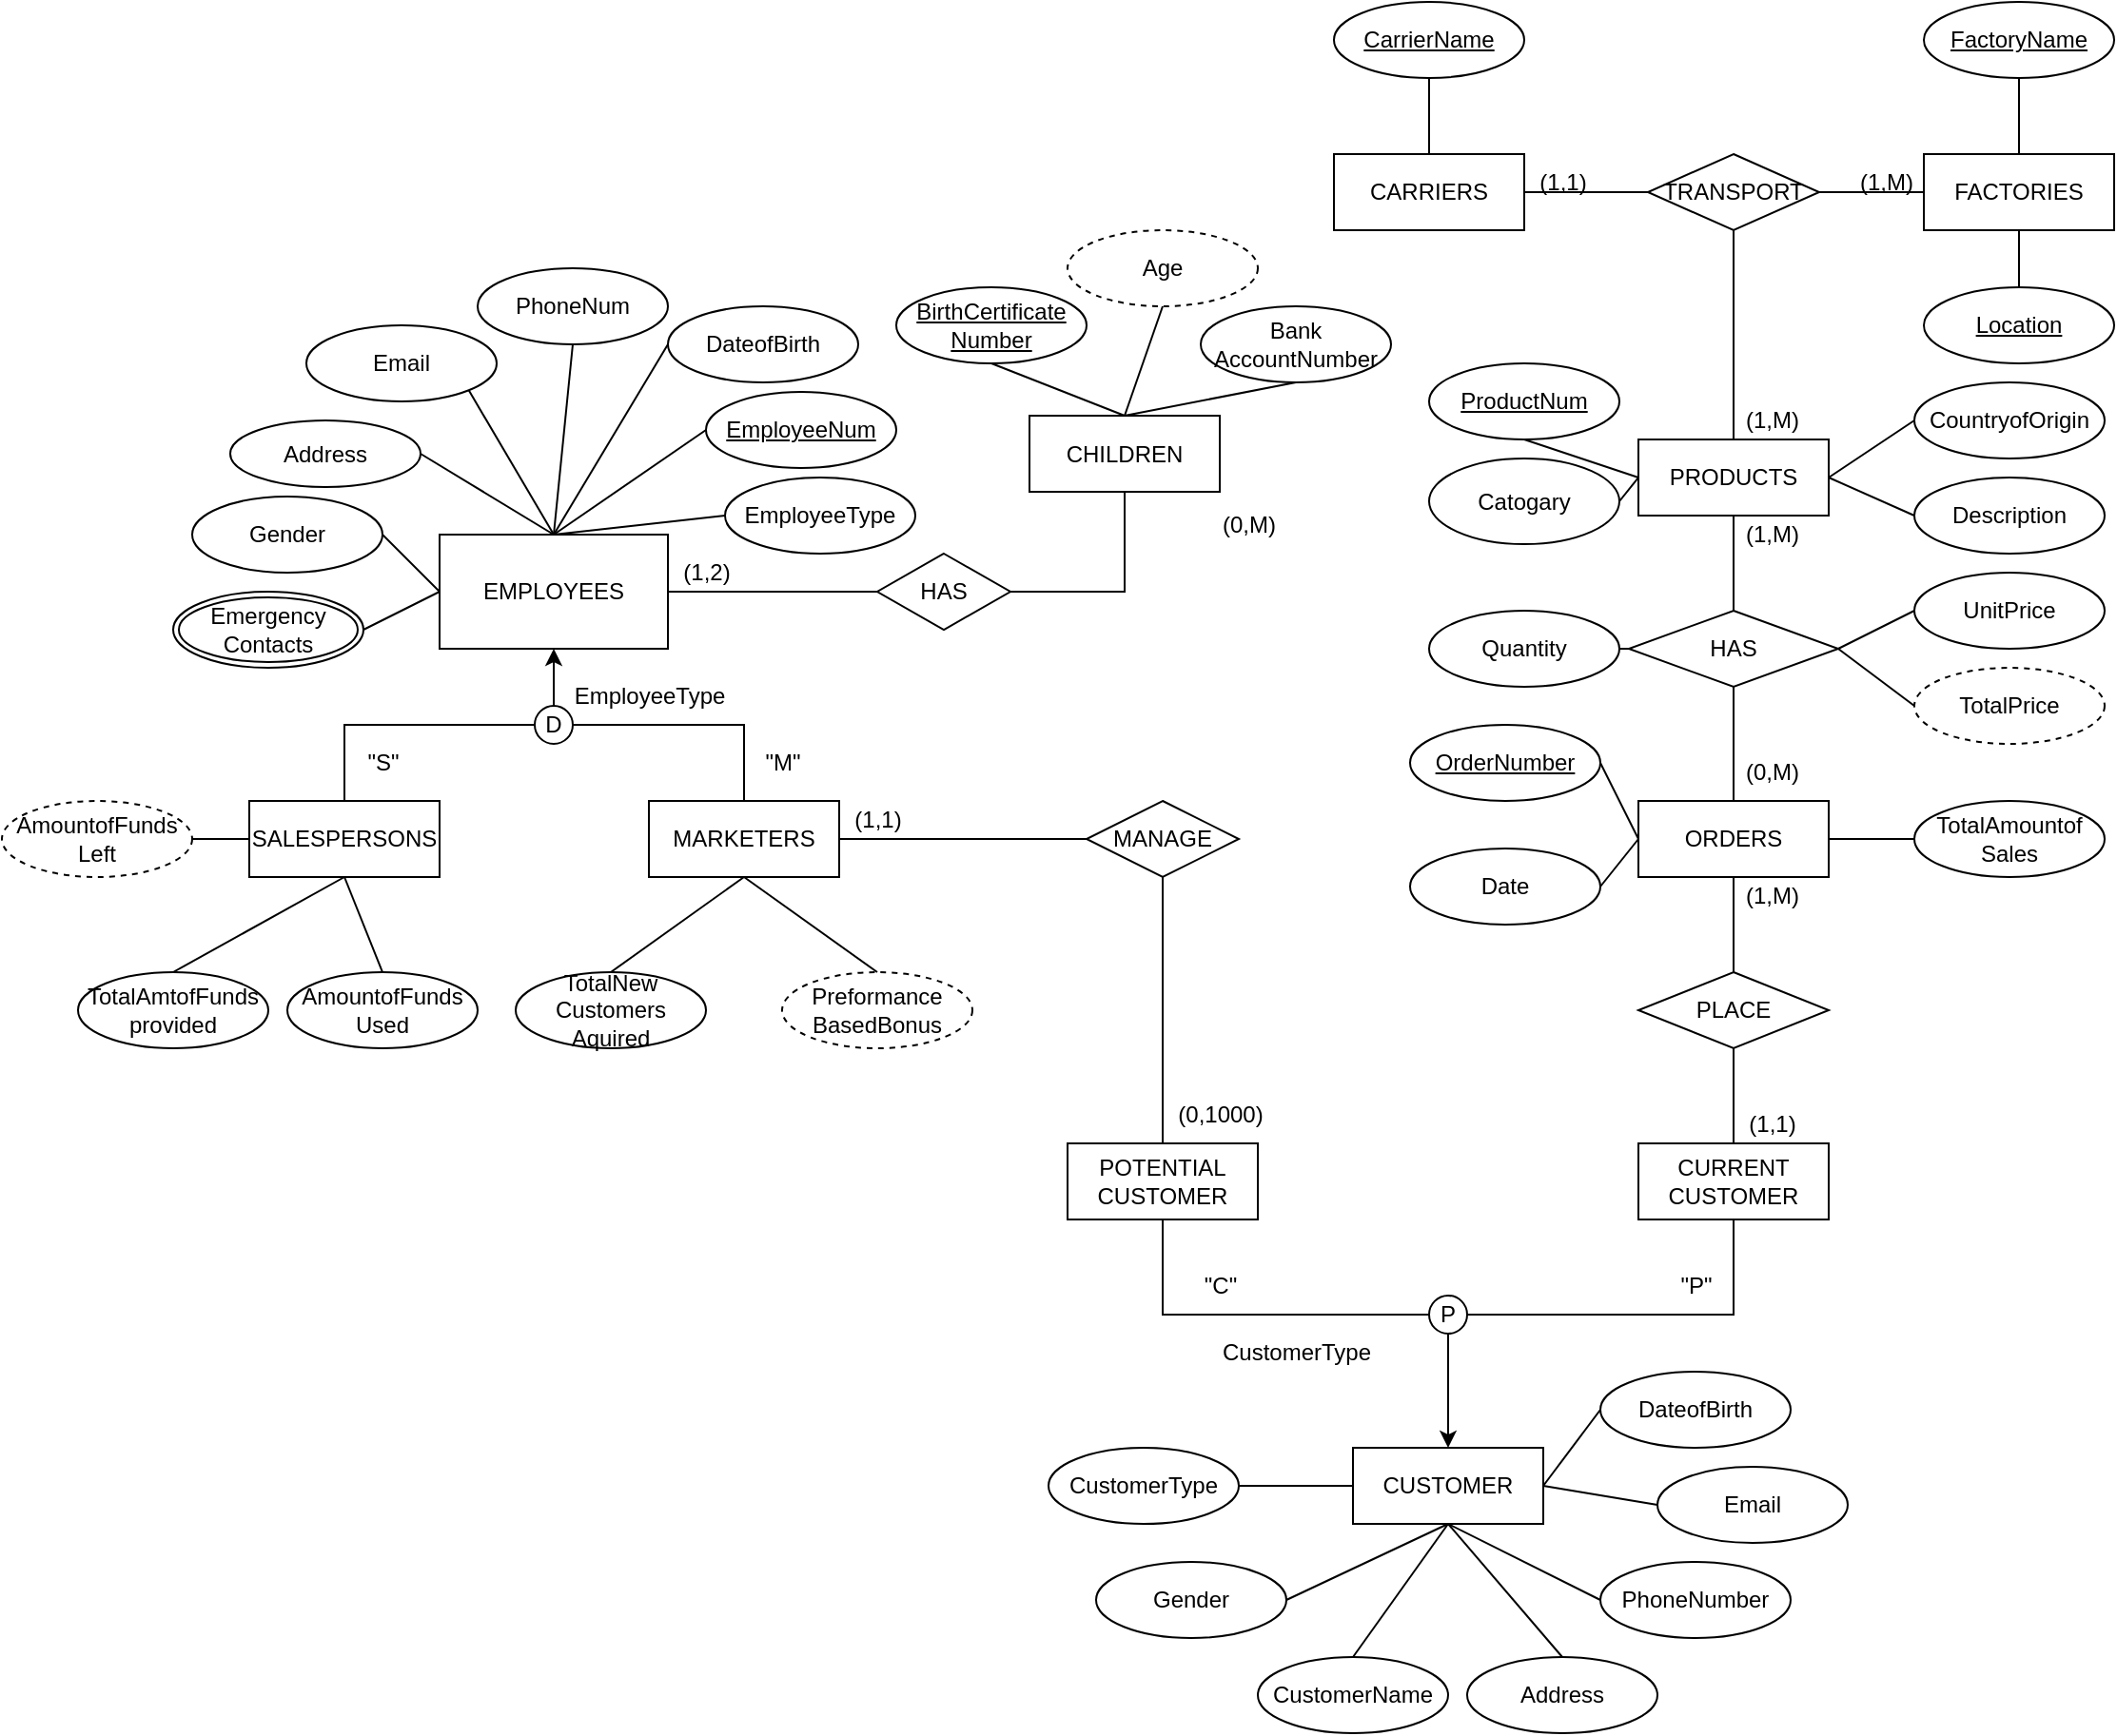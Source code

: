 <mxfile version="20.2.7" type="github">
  <diagram id="e1zUzhsnCRrdWpLBbAli" name="Page-1">
    <mxGraphModel dx="1675" dy="2247" grid="1" gridSize="10" guides="1" tooltips="1" connect="1" arrows="1" fold="1" page="1" pageScale="1" pageWidth="1654" pageHeight="1169" math="0" shadow="0">
      <root>
        <mxCell id="0" />
        <mxCell id="1" parent="0" />
        <mxCell id="tXfOHVA1oxOeaPH2mBL1-1" value="EMPLOYEES" style="rounded=0;whiteSpace=wrap;html=1;" parent="1" vertex="1">
          <mxGeometry x="510" y="-770" width="120" height="60" as="geometry" />
        </mxCell>
        <mxCell id="tXfOHVA1oxOeaPH2mBL1-3" value="EmployeeNum" style="ellipse;whiteSpace=wrap;html=1;align=center;fontStyle=4;" parent="1" vertex="1">
          <mxGeometry x="650" y="-845" width="100" height="40" as="geometry" />
        </mxCell>
        <mxCell id="tXfOHVA1oxOeaPH2mBL1-5" value="Email" style="ellipse;whiteSpace=wrap;html=1;align=center;" parent="1" vertex="1">
          <mxGeometry x="440" y="-880" width="100" height="40" as="geometry" />
        </mxCell>
        <mxCell id="tXfOHVA1oxOeaPH2mBL1-6" value="Address" style="ellipse;whiteSpace=wrap;html=1;align=center;" parent="1" vertex="1">
          <mxGeometry x="400" y="-830" width="100" height="35" as="geometry" />
        </mxCell>
        <mxCell id="tXfOHVA1oxOeaPH2mBL1-7" value="SALESPERSONS" style="whiteSpace=wrap;html=1;align=center;" parent="1" vertex="1">
          <mxGeometry x="410" y="-630" width="100" height="40" as="geometry" />
        </mxCell>
        <mxCell id="tXfOHVA1oxOeaPH2mBL1-8" value="MARKETERS" style="whiteSpace=wrap;html=1;align=center;" parent="1" vertex="1">
          <mxGeometry x="620" y="-630" width="100" height="40" as="geometry" />
        </mxCell>
        <mxCell id="tXfOHVA1oxOeaPH2mBL1-9" value="D" style="ellipse;whiteSpace=wrap;html=1;aspect=fixed;" parent="1" vertex="1">
          <mxGeometry x="560" y="-680" width="20" height="20" as="geometry" />
        </mxCell>
        <mxCell id="tXfOHVA1oxOeaPH2mBL1-11" value="" style="endArrow=none;html=1;rounded=0;entryX=0;entryY=0.5;entryDx=0;entryDy=0;exitX=0.5;exitY=0;exitDx=0;exitDy=0;" parent="1" source="tXfOHVA1oxOeaPH2mBL1-7" target="tXfOHVA1oxOeaPH2mBL1-9" edge="1">
          <mxGeometry width="50" height="50" relative="1" as="geometry">
            <mxPoint x="510" y="-610" as="sourcePoint" />
            <mxPoint x="560" y="-660" as="targetPoint" />
            <Array as="points">
              <mxPoint x="460" y="-670" />
            </Array>
          </mxGeometry>
        </mxCell>
        <mxCell id="tXfOHVA1oxOeaPH2mBL1-12" value="" style="endArrow=none;html=1;rounded=0;entryX=1;entryY=0.5;entryDx=0;entryDy=0;exitX=0.5;exitY=0;exitDx=0;exitDy=0;" parent="1" source="tXfOHVA1oxOeaPH2mBL1-8" target="tXfOHVA1oxOeaPH2mBL1-9" edge="1">
          <mxGeometry width="50" height="50" relative="1" as="geometry">
            <mxPoint x="510" y="-610" as="sourcePoint" />
            <mxPoint x="560" y="-660" as="targetPoint" />
            <Array as="points">
              <mxPoint x="670" y="-670" />
            </Array>
          </mxGeometry>
        </mxCell>
        <mxCell id="tXfOHVA1oxOeaPH2mBL1-14" value="Gender" style="ellipse;whiteSpace=wrap;html=1;align=center;" parent="1" vertex="1">
          <mxGeometry x="380" y="-790" width="100" height="40" as="geometry" />
        </mxCell>
        <mxCell id="tXfOHVA1oxOeaPH2mBL1-15" value="PhoneNum" style="ellipse;whiteSpace=wrap;html=1;align=center;" parent="1" vertex="1">
          <mxGeometry x="530" y="-910" width="100" height="40" as="geometry" />
        </mxCell>
        <mxCell id="tXfOHVA1oxOeaPH2mBL1-16" value="Emergency&lt;br&gt;Contacts" style="ellipse;shape=doubleEllipse;margin=3;whiteSpace=wrap;html=1;align=center;" parent="1" vertex="1">
          <mxGeometry x="370" y="-740" width="100" height="40" as="geometry" />
        </mxCell>
        <mxCell id="tXfOHVA1oxOeaPH2mBL1-17" value="DateofBirth" style="ellipse;whiteSpace=wrap;html=1;align=center;" parent="1" vertex="1">
          <mxGeometry x="630" y="-890" width="100" height="40" as="geometry" />
        </mxCell>
        <mxCell id="tXfOHVA1oxOeaPH2mBL1-18" value="CHILDREN" style="whiteSpace=wrap;html=1;align=center;" parent="1" vertex="1">
          <mxGeometry x="820" y="-832.5" width="100" height="40" as="geometry" />
        </mxCell>
        <mxCell id="tXfOHVA1oxOeaPH2mBL1-20" value="HAS" style="shape=rhombus;perimeter=rhombusPerimeter;whiteSpace=wrap;html=1;align=center;" parent="1" vertex="1">
          <mxGeometry x="740" y="-760" width="70" height="40" as="geometry" />
        </mxCell>
        <mxCell id="tXfOHVA1oxOeaPH2mBL1-21" value="" style="endArrow=none;html=1;rounded=0;entryX=0;entryY=0.5;entryDx=0;entryDy=0;exitX=1;exitY=0.5;exitDx=0;exitDy=0;" parent="1" source="tXfOHVA1oxOeaPH2mBL1-1" target="tXfOHVA1oxOeaPH2mBL1-20" edge="1">
          <mxGeometry relative="1" as="geometry">
            <mxPoint x="630" y="-740" as="sourcePoint" />
            <mxPoint x="850" y="-710" as="targetPoint" />
          </mxGeometry>
        </mxCell>
        <mxCell id="tXfOHVA1oxOeaPH2mBL1-22" value="" style="endArrow=none;html=1;rounded=0;entryX=0.5;entryY=1;entryDx=0;entryDy=0;exitX=1;exitY=0.5;exitDx=0;exitDy=0;" parent="1" source="tXfOHVA1oxOeaPH2mBL1-20" target="tXfOHVA1oxOeaPH2mBL1-18" edge="1">
          <mxGeometry relative="1" as="geometry">
            <mxPoint x="730" y="-640" as="sourcePoint" />
            <mxPoint x="890" y="-640" as="targetPoint" />
            <Array as="points">
              <mxPoint x="870" y="-740" />
            </Array>
          </mxGeometry>
        </mxCell>
        <mxCell id="tXfOHVA1oxOeaPH2mBL1-23" value="" style="endArrow=none;html=1;rounded=0;entryX=0;entryY=0.5;entryDx=0;entryDy=0;exitX=0.5;exitY=0;exitDx=0;exitDy=0;" parent="1" source="tXfOHVA1oxOeaPH2mBL1-1" target="tXfOHVA1oxOeaPH2mBL1-3" edge="1">
          <mxGeometry relative="1" as="geometry">
            <mxPoint x="640" y="-730" as="sourcePoint" />
            <mxPoint x="740" y="-730" as="targetPoint" />
          </mxGeometry>
        </mxCell>
        <mxCell id="tXfOHVA1oxOeaPH2mBL1-26" value="" style="endArrow=none;html=1;rounded=0;entryX=0.5;entryY=0;entryDx=0;entryDy=0;exitX=0;exitY=0.5;exitDx=0;exitDy=0;" parent="1" source="tXfOHVA1oxOeaPH2mBL1-17" target="tXfOHVA1oxOeaPH2mBL1-1" edge="1">
          <mxGeometry relative="1" as="geometry">
            <mxPoint x="600" y="-740" as="sourcePoint" />
            <mxPoint x="680" y="-795" as="targetPoint" />
          </mxGeometry>
        </mxCell>
        <mxCell id="tXfOHVA1oxOeaPH2mBL1-27" value="" style="endArrow=none;html=1;rounded=0;exitX=0.5;exitY=1;exitDx=0;exitDy=0;entryX=0.5;entryY=0;entryDx=0;entryDy=0;" parent="1" source="tXfOHVA1oxOeaPH2mBL1-15" target="tXfOHVA1oxOeaPH2mBL1-1" edge="1">
          <mxGeometry relative="1" as="geometry">
            <mxPoint x="610" y="-730" as="sourcePoint" />
            <mxPoint x="570" y="-780" as="targetPoint" />
          </mxGeometry>
        </mxCell>
        <mxCell id="tXfOHVA1oxOeaPH2mBL1-28" value="" style="endArrow=none;html=1;rounded=0;exitX=1;exitY=1;exitDx=0;exitDy=0;" parent="1" source="tXfOHVA1oxOeaPH2mBL1-5" edge="1">
          <mxGeometry relative="1" as="geometry">
            <mxPoint x="620" y="-720" as="sourcePoint" />
            <mxPoint x="570" y="-770" as="targetPoint" />
          </mxGeometry>
        </mxCell>
        <mxCell id="tXfOHVA1oxOeaPH2mBL1-29" value="" style="endArrow=none;html=1;rounded=0;entryX=0.5;entryY=0;entryDx=0;entryDy=0;exitX=1;exitY=0.5;exitDx=0;exitDy=0;" parent="1" source="tXfOHVA1oxOeaPH2mBL1-6" target="tXfOHVA1oxOeaPH2mBL1-1" edge="1">
          <mxGeometry relative="1" as="geometry">
            <mxPoint x="630" y="-710" as="sourcePoint" />
            <mxPoint x="710" y="-765" as="targetPoint" />
          </mxGeometry>
        </mxCell>
        <mxCell id="tXfOHVA1oxOeaPH2mBL1-30" value="" style="endArrow=none;html=1;rounded=0;entryX=0;entryY=0.5;entryDx=0;entryDy=0;exitX=1;exitY=0.5;exitDx=0;exitDy=0;" parent="1" source="tXfOHVA1oxOeaPH2mBL1-14" target="tXfOHVA1oxOeaPH2mBL1-1" edge="1">
          <mxGeometry relative="1" as="geometry">
            <mxPoint x="640" y="-700" as="sourcePoint" />
            <mxPoint x="720" y="-755" as="targetPoint" />
          </mxGeometry>
        </mxCell>
        <mxCell id="tXfOHVA1oxOeaPH2mBL1-31" value="" style="endArrow=none;html=1;rounded=0;entryX=0;entryY=0.5;entryDx=0;entryDy=0;exitX=1;exitY=0.5;exitDx=0;exitDy=0;" parent="1" source="tXfOHVA1oxOeaPH2mBL1-16" target="tXfOHVA1oxOeaPH2mBL1-1" edge="1">
          <mxGeometry relative="1" as="geometry">
            <mxPoint x="650" y="-690" as="sourcePoint" />
            <mxPoint x="730" y="-745" as="targetPoint" />
          </mxGeometry>
        </mxCell>
        <mxCell id="tXfOHVA1oxOeaPH2mBL1-32" value="" style="endArrow=classic;html=1;rounded=0;exitX=0.5;exitY=0;exitDx=0;exitDy=0;entryX=0.5;entryY=1;entryDx=0;entryDy=0;" parent="1" source="tXfOHVA1oxOeaPH2mBL1-9" target="tXfOHVA1oxOeaPH2mBL1-1" edge="1">
          <mxGeometry width="50" height="50" relative="1" as="geometry">
            <mxPoint x="580" y="-610" as="sourcePoint" />
            <mxPoint x="630" y="-660" as="targetPoint" />
          </mxGeometry>
        </mxCell>
        <mxCell id="tXfOHVA1oxOeaPH2mBL1-33" value="&quot;S&quot;" style="text;html=1;align=center;verticalAlign=middle;resizable=0;points=[];autosize=1;strokeColor=none;fillColor=none;" parent="1" vertex="1">
          <mxGeometry x="460" y="-665" width="40" height="30" as="geometry" />
        </mxCell>
        <mxCell id="tXfOHVA1oxOeaPH2mBL1-34" value="&quot;M&quot;" style="text;html=1;align=center;verticalAlign=middle;resizable=0;points=[];autosize=1;strokeColor=none;fillColor=none;" parent="1" vertex="1">
          <mxGeometry x="670" y="-665" width="40" height="30" as="geometry" />
        </mxCell>
        <mxCell id="tXfOHVA1oxOeaPH2mBL1-35" value="(1,2)" style="text;html=1;align=center;verticalAlign=middle;resizable=0;points=[];autosize=1;strokeColor=none;fillColor=none;" parent="1" vertex="1">
          <mxGeometry x="625" y="-765" width="50" height="30" as="geometry" />
        </mxCell>
        <mxCell id="tXfOHVA1oxOeaPH2mBL1-36" value="(0,M)" style="text;html=1;align=center;verticalAlign=middle;resizable=0;points=[];autosize=1;strokeColor=none;fillColor=none;" parent="1" vertex="1">
          <mxGeometry x="910" y="-790" width="50" height="30" as="geometry" />
        </mxCell>
        <mxCell id="rt9gdRumkfvSdle8O5Bu-1" value="TotalAmtofFunds provided" style="ellipse;whiteSpace=wrap;html=1;align=center;" vertex="1" parent="1">
          <mxGeometry x="320" y="-540" width="100" height="40" as="geometry" />
        </mxCell>
        <mxCell id="rt9gdRumkfvSdle8O5Bu-2" value="AmountofFunds Used" style="ellipse;whiteSpace=wrap;html=1;align=center;" vertex="1" parent="1">
          <mxGeometry x="430" y="-540" width="100" height="40" as="geometry" />
        </mxCell>
        <mxCell id="rt9gdRumkfvSdle8O5Bu-3" value="" style="endArrow=none;html=1;rounded=0;exitX=0.5;exitY=0;exitDx=0;exitDy=0;entryX=0.5;entryY=1;entryDx=0;entryDy=0;" edge="1" parent="1" source="rt9gdRumkfvSdle8O5Bu-1" target="tXfOHVA1oxOeaPH2mBL1-7">
          <mxGeometry width="50" height="50" relative="1" as="geometry">
            <mxPoint x="660" y="-510" as="sourcePoint" />
            <mxPoint x="710" y="-560" as="targetPoint" />
          </mxGeometry>
        </mxCell>
        <mxCell id="rt9gdRumkfvSdle8O5Bu-4" value="" style="endArrow=none;html=1;rounded=0;exitX=0.5;exitY=0;exitDx=0;exitDy=0;" edge="1" parent="1" source="rt9gdRumkfvSdle8O5Bu-2">
          <mxGeometry width="50" height="50" relative="1" as="geometry">
            <mxPoint x="350" y="-530" as="sourcePoint" />
            <mxPoint x="460" y="-590" as="targetPoint" />
          </mxGeometry>
        </mxCell>
        <mxCell id="rt9gdRumkfvSdle8O5Bu-5" value="AmountofFunds Left" style="ellipse;whiteSpace=wrap;html=1;align=center;dashed=1;" vertex="1" parent="1">
          <mxGeometry x="280" y="-630" width="100" height="40" as="geometry" />
        </mxCell>
        <mxCell id="rt9gdRumkfvSdle8O5Bu-6" value="" style="endArrow=none;html=1;rounded=0;exitX=1;exitY=0.5;exitDx=0;exitDy=0;entryX=0;entryY=0.5;entryDx=0;entryDy=0;" edge="1" parent="1" source="rt9gdRumkfvSdle8O5Bu-5" target="tXfOHVA1oxOeaPH2mBL1-7">
          <mxGeometry width="50" height="50" relative="1" as="geometry">
            <mxPoint x="350" y="-530" as="sourcePoint" />
            <mxPoint x="470" y="-580" as="targetPoint" />
          </mxGeometry>
        </mxCell>
        <mxCell id="rt9gdRumkfvSdle8O5Bu-7" value="TotalNew Customers Aquired" style="ellipse;whiteSpace=wrap;html=1;align=center;" vertex="1" parent="1">
          <mxGeometry x="550" y="-540" width="100" height="40" as="geometry" />
        </mxCell>
        <mxCell id="rt9gdRumkfvSdle8O5Bu-8" value="Preformance BasedBonus" style="ellipse;whiteSpace=wrap;html=1;align=center;dashed=1;" vertex="1" parent="1">
          <mxGeometry x="690" y="-540" width="100" height="40" as="geometry" />
        </mxCell>
        <mxCell id="rt9gdRumkfvSdle8O5Bu-9" value="" style="endArrow=none;html=1;rounded=0;exitX=0.5;exitY=0;exitDx=0;exitDy=0;entryX=0.5;entryY=1;entryDx=0;entryDy=0;" edge="1" parent="1" source="rt9gdRumkfvSdle8O5Bu-7" target="tXfOHVA1oxOeaPH2mBL1-8">
          <mxGeometry relative="1" as="geometry">
            <mxPoint x="600" y="-580" as="sourcePoint" />
            <mxPoint x="760" y="-580" as="targetPoint" />
          </mxGeometry>
        </mxCell>
        <mxCell id="rt9gdRumkfvSdle8O5Bu-10" value="" style="endArrow=none;html=1;rounded=0;exitX=0.5;exitY=1;exitDx=0;exitDy=0;entryX=0.5;entryY=0;entryDx=0;entryDy=0;" edge="1" parent="1" source="tXfOHVA1oxOeaPH2mBL1-8" target="rt9gdRumkfvSdle8O5Bu-8">
          <mxGeometry relative="1" as="geometry">
            <mxPoint x="600" y="-580" as="sourcePoint" />
            <mxPoint x="760" y="-580" as="targetPoint" />
          </mxGeometry>
        </mxCell>
        <mxCell id="rt9gdRumkfvSdle8O5Bu-11" value="EmployeeType" style="ellipse;whiteSpace=wrap;html=1;align=center;" vertex="1" parent="1">
          <mxGeometry x="660" y="-800" width="100" height="40" as="geometry" />
        </mxCell>
        <mxCell id="rt9gdRumkfvSdle8O5Bu-12" value="" style="endArrow=none;html=1;rounded=0;exitX=0.5;exitY=0;exitDx=0;exitDy=0;entryX=0;entryY=0.5;entryDx=0;entryDy=0;" edge="1" parent="1" source="tXfOHVA1oxOeaPH2mBL1-1" target="rt9gdRumkfvSdle8O5Bu-11">
          <mxGeometry relative="1" as="geometry">
            <mxPoint x="600" y="-680" as="sourcePoint" />
            <mxPoint x="760" y="-680" as="targetPoint" />
          </mxGeometry>
        </mxCell>
        <mxCell id="rt9gdRumkfvSdle8O5Bu-13" value="EmployeeType" style="text;html=1;align=center;verticalAlign=middle;resizable=0;points=[];autosize=1;strokeColor=none;fillColor=none;" vertex="1" parent="1">
          <mxGeometry x="570" y="-700" width="100" height="30" as="geometry" />
        </mxCell>
        <mxCell id="rt9gdRumkfvSdle8O5Bu-15" value="Age" style="ellipse;whiteSpace=wrap;html=1;align=center;dashed=1;" vertex="1" parent="1">
          <mxGeometry x="840" y="-930" width="100" height="40" as="geometry" />
        </mxCell>
        <mxCell id="rt9gdRumkfvSdle8O5Bu-16" value="BirthCertificate Number" style="ellipse;whiteSpace=wrap;html=1;align=center;fontStyle=4;" vertex="1" parent="1">
          <mxGeometry x="750" y="-900" width="100" height="40" as="geometry" />
        </mxCell>
        <mxCell id="rt9gdRumkfvSdle8O5Bu-17" value="" style="endArrow=none;html=1;rounded=0;entryX=0.5;entryY=1;entryDx=0;entryDy=0;exitX=0.5;exitY=0;exitDx=0;exitDy=0;" edge="1" parent="1" source="tXfOHVA1oxOeaPH2mBL1-18" target="rt9gdRumkfvSdle8O5Bu-16">
          <mxGeometry relative="1" as="geometry">
            <mxPoint x="600" y="-690" as="sourcePoint" />
            <mxPoint x="760" y="-690" as="targetPoint" />
          </mxGeometry>
        </mxCell>
        <mxCell id="rt9gdRumkfvSdle8O5Bu-18" value="" style="endArrow=none;html=1;rounded=0;entryX=0.5;entryY=1;entryDx=0;entryDy=0;exitX=0.5;exitY=0;exitDx=0;exitDy=0;" edge="1" parent="1" source="tXfOHVA1oxOeaPH2mBL1-18" target="rt9gdRumkfvSdle8O5Bu-15">
          <mxGeometry relative="1" as="geometry">
            <mxPoint x="970" y="-840" as="sourcePoint" />
            <mxPoint x="860" y="-860" as="targetPoint" />
          </mxGeometry>
        </mxCell>
        <mxCell id="rt9gdRumkfvSdle8O5Bu-19" value="&lt;span&gt;Bank&lt;br&gt;AccountNumber&lt;/span&gt;" style="ellipse;whiteSpace=wrap;html=1;align=center;" vertex="1" parent="1">
          <mxGeometry x="910" y="-890" width="100" height="40" as="geometry" />
        </mxCell>
        <mxCell id="rt9gdRumkfvSdle8O5Bu-20" value="" style="endArrow=none;html=1;rounded=0;entryX=0.5;entryY=1;entryDx=0;entryDy=0;exitX=0.5;exitY=0;exitDx=0;exitDy=0;" edge="1" parent="1" source="tXfOHVA1oxOeaPH2mBL1-18" target="rt9gdRumkfvSdle8O5Bu-19">
          <mxGeometry relative="1" as="geometry">
            <mxPoint x="980" y="-822.5" as="sourcePoint" />
            <mxPoint x="940" y="-900" as="targetPoint" />
          </mxGeometry>
        </mxCell>
        <mxCell id="rt9gdRumkfvSdle8O5Bu-21" value="MANAGE" style="shape=rhombus;perimeter=rhombusPerimeter;whiteSpace=wrap;html=1;align=center;" vertex="1" parent="1">
          <mxGeometry x="850" y="-630" width="80" height="40" as="geometry" />
        </mxCell>
        <mxCell id="rt9gdRumkfvSdle8O5Bu-22" value="POTENTIAL CUSTOMER" style="whiteSpace=wrap;html=1;align=center;" vertex="1" parent="1">
          <mxGeometry x="840" y="-450" width="100" height="40" as="geometry" />
        </mxCell>
        <mxCell id="rt9gdRumkfvSdle8O5Bu-23" value="CURRENT CUSTOMER" style="whiteSpace=wrap;html=1;align=center;" vertex="1" parent="1">
          <mxGeometry x="1140" y="-450" width="100" height="40" as="geometry" />
        </mxCell>
        <mxCell id="rt9gdRumkfvSdle8O5Bu-24" value="" style="endArrow=none;html=1;rounded=0;exitX=1;exitY=0.5;exitDx=0;exitDy=0;entryX=0;entryY=0.5;entryDx=0;entryDy=0;" edge="1" parent="1" source="tXfOHVA1oxOeaPH2mBL1-8" target="rt9gdRumkfvSdle8O5Bu-21">
          <mxGeometry relative="1" as="geometry">
            <mxPoint x="790" y="-400" as="sourcePoint" />
            <mxPoint x="950" y="-400" as="targetPoint" />
          </mxGeometry>
        </mxCell>
        <mxCell id="rt9gdRumkfvSdle8O5Bu-25" value="" style="endArrow=none;html=1;rounded=0;exitX=0.5;exitY=0;exitDx=0;exitDy=0;entryX=0.5;entryY=1;entryDx=0;entryDy=0;" edge="1" parent="1" source="rt9gdRumkfvSdle8O5Bu-22" target="rt9gdRumkfvSdle8O5Bu-21">
          <mxGeometry relative="1" as="geometry">
            <mxPoint x="730" y="-600" as="sourcePoint" />
            <mxPoint x="840" y="-600" as="targetPoint" />
          </mxGeometry>
        </mxCell>
        <mxCell id="rt9gdRumkfvSdle8O5Bu-26" value="P" style="ellipse;whiteSpace=wrap;html=1;aspect=fixed;" vertex="1" parent="1">
          <mxGeometry x="1030" y="-370" width="20" height="20" as="geometry" />
        </mxCell>
        <mxCell id="rt9gdRumkfvSdle8O5Bu-27" value="" style="endArrow=none;html=1;rounded=0;exitX=0.5;exitY=1;exitDx=0;exitDy=0;entryX=0;entryY=0.5;entryDx=0;entryDy=0;" edge="1" parent="1" source="rt9gdRumkfvSdle8O5Bu-22" target="rt9gdRumkfvSdle8O5Bu-26">
          <mxGeometry relative="1" as="geometry">
            <mxPoint x="790" y="-400" as="sourcePoint" />
            <mxPoint x="950" y="-400" as="targetPoint" />
            <Array as="points">
              <mxPoint x="890" y="-360" />
            </Array>
          </mxGeometry>
        </mxCell>
        <mxCell id="rt9gdRumkfvSdle8O5Bu-28" value="" style="endArrow=none;html=1;rounded=0;entryX=0.5;entryY=1;entryDx=0;entryDy=0;exitX=1;exitY=0.5;exitDx=0;exitDy=0;" edge="1" parent="1" source="rt9gdRumkfvSdle8O5Bu-26" target="rt9gdRumkfvSdle8O5Bu-23">
          <mxGeometry relative="1" as="geometry">
            <mxPoint x="790" y="-400" as="sourcePoint" />
            <mxPoint x="950" y="-400" as="targetPoint" />
            <Array as="points">
              <mxPoint x="1190" y="-360" />
            </Array>
          </mxGeometry>
        </mxCell>
        <mxCell id="rt9gdRumkfvSdle8O5Bu-29" value="CUSTOMER" style="whiteSpace=wrap;html=1;align=center;" vertex="1" parent="1">
          <mxGeometry x="990" y="-290" width="100" height="40" as="geometry" />
        </mxCell>
        <mxCell id="rt9gdRumkfvSdle8O5Bu-30" value="" style="endArrow=classic;html=1;rounded=0;exitX=0.5;exitY=1;exitDx=0;exitDy=0;entryX=0.5;entryY=0;entryDx=0;entryDy=0;" edge="1" parent="1" source="rt9gdRumkfvSdle8O5Bu-26" target="rt9gdRumkfvSdle8O5Bu-29">
          <mxGeometry width="50" height="50" relative="1" as="geometry">
            <mxPoint x="850" y="-380" as="sourcePoint" />
            <mxPoint x="900" y="-430" as="targetPoint" />
          </mxGeometry>
        </mxCell>
        <mxCell id="rt9gdRumkfvSdle8O5Bu-31" value="CustomerType" style="text;html=1;align=center;verticalAlign=middle;resizable=0;points=[];autosize=1;strokeColor=none;fillColor=none;" vertex="1" parent="1">
          <mxGeometry x="910" y="-355" width="100" height="30" as="geometry" />
        </mxCell>
        <mxCell id="rt9gdRumkfvSdle8O5Bu-32" value="&lt;span style=&quot;&quot;&gt;CustomerType&lt;/span&gt;" style="ellipse;whiteSpace=wrap;html=1;align=center;" vertex="1" parent="1">
          <mxGeometry x="830" y="-290" width="100" height="40" as="geometry" />
        </mxCell>
        <mxCell id="rt9gdRumkfvSdle8O5Bu-35" value="" style="endArrow=none;html=1;rounded=0;exitX=0;exitY=0.5;exitDx=0;exitDy=0;entryX=1;entryY=0.5;entryDx=0;entryDy=0;" edge="1" parent="1" source="rt9gdRumkfvSdle8O5Bu-29" target="rt9gdRumkfvSdle8O5Bu-32">
          <mxGeometry relative="1" as="geometry">
            <mxPoint x="730" y="-600" as="sourcePoint" />
            <mxPoint x="840" y="-600" as="targetPoint" />
          </mxGeometry>
        </mxCell>
        <mxCell id="rt9gdRumkfvSdle8O5Bu-36" value="CustomerName" style="ellipse;whiteSpace=wrap;html=1;align=center;" vertex="1" parent="1">
          <mxGeometry x="940" y="-180" width="100" height="40" as="geometry" />
        </mxCell>
        <mxCell id="rt9gdRumkfvSdle8O5Bu-37" value="&lt;span style=&quot;&quot;&gt;Address&lt;/span&gt;" style="ellipse;whiteSpace=wrap;html=1;align=center;" vertex="1" parent="1">
          <mxGeometry x="1050" y="-180" width="100" height="40" as="geometry" />
        </mxCell>
        <mxCell id="rt9gdRumkfvSdle8O5Bu-38" value="&lt;span style=&quot;&quot;&gt;PhoneNumber&lt;/span&gt;" style="ellipse;whiteSpace=wrap;html=1;align=center;" vertex="1" parent="1">
          <mxGeometry x="1120" y="-230" width="100" height="40" as="geometry" />
        </mxCell>
        <mxCell id="rt9gdRumkfvSdle8O5Bu-39" value="&lt;span style=&quot;&quot;&gt;Email&lt;/span&gt;&lt;span style=&quot;color: rgba(0, 0, 0, 0); font-family: monospace; font-size: 0px; text-align: start;&quot;&gt;%3CmxGraphModel%3E%3Croot%3E%3CmxCell%20id%3D%220%22%2F%3E%3CmxCell%20id%3D%221%22%20parent%3D%220%22%2F%3E%3CmxCell%20id%3D%222%22%20value%3D%22%26lt%3Bspan%20style%3D%26quot%3B%26quot%3B%26gt%3Bcustomer%20type%26lt%3B%2Fspan%26gt%3B%22%20style%3D%22ellipse%3BwhiteSpace%3Dwrap%3Bhtml%3D1%3Balign%3Dcenter%3B%22%20vertex%3D%221%22%20parent%3D%221%22%3E%3CmxGeometry%20x%3D%22600%22%20y%3D%22700%22%20width%3D%22100%22%20height%3D%2240%22%20as%3D%22geometry%22%2F%3E%3C%2FmxCell%3E%3C%2Froot%3E%3C%2FmxGraphModel%3E&lt;/span&gt;" style="ellipse;whiteSpace=wrap;html=1;align=center;" vertex="1" parent="1">
          <mxGeometry x="1150" y="-280" width="100" height="40" as="geometry" />
        </mxCell>
        <mxCell id="rt9gdRumkfvSdle8O5Bu-40" value="DateofBirth" style="ellipse;whiteSpace=wrap;html=1;align=center;" vertex="1" parent="1">
          <mxGeometry x="1120" y="-330" width="100" height="40" as="geometry" />
        </mxCell>
        <mxCell id="rt9gdRumkfvSdle8O5Bu-41" value="Gender" style="ellipse;whiteSpace=wrap;html=1;align=center;" vertex="1" parent="1">
          <mxGeometry x="855" y="-230" width="100" height="40" as="geometry" />
        </mxCell>
        <mxCell id="rt9gdRumkfvSdle8O5Bu-42" value="" style="endArrow=none;html=1;rounded=0;exitX=0.5;exitY=1;exitDx=0;exitDy=0;entryX=1;entryY=0.5;entryDx=0;entryDy=0;" edge="1" parent="1" source="rt9gdRumkfvSdle8O5Bu-29" target="rt9gdRumkfvSdle8O5Bu-41">
          <mxGeometry relative="1" as="geometry">
            <mxPoint x="1000" y="-260" as="sourcePoint" />
            <mxPoint x="920" y="-230" as="targetPoint" />
          </mxGeometry>
        </mxCell>
        <mxCell id="rt9gdRumkfvSdle8O5Bu-43" value="" style="endArrow=none;html=1;rounded=0;exitX=0.5;exitY=0;exitDx=0;exitDy=0;entryX=0.5;entryY=1;entryDx=0;entryDy=0;" edge="1" parent="1" source="rt9gdRumkfvSdle8O5Bu-36" target="rt9gdRumkfvSdle8O5Bu-29">
          <mxGeometry relative="1" as="geometry">
            <mxPoint x="1010" y="-250" as="sourcePoint" />
            <mxPoint x="930" y="-220" as="targetPoint" />
          </mxGeometry>
        </mxCell>
        <mxCell id="rt9gdRumkfvSdle8O5Bu-44" value="" style="endArrow=none;html=1;rounded=0;exitX=0.5;exitY=0;exitDx=0;exitDy=0;entryX=0.5;entryY=1;entryDx=0;entryDy=0;" edge="1" parent="1" source="rt9gdRumkfvSdle8O5Bu-37" target="rt9gdRumkfvSdle8O5Bu-29">
          <mxGeometry relative="1" as="geometry">
            <mxPoint x="1020" y="-240" as="sourcePoint" />
            <mxPoint x="940" y="-210" as="targetPoint" />
          </mxGeometry>
        </mxCell>
        <mxCell id="rt9gdRumkfvSdle8O5Bu-45" value="" style="endArrow=none;html=1;rounded=0;exitX=0;exitY=0.5;exitDx=0;exitDy=0;entryX=0.5;entryY=1;entryDx=0;entryDy=0;" edge="1" parent="1" source="rt9gdRumkfvSdle8O5Bu-38" target="rt9gdRumkfvSdle8O5Bu-29">
          <mxGeometry relative="1" as="geometry">
            <mxPoint x="1030" y="-230" as="sourcePoint" />
            <mxPoint x="950" y="-200" as="targetPoint" />
          </mxGeometry>
        </mxCell>
        <mxCell id="rt9gdRumkfvSdle8O5Bu-46" value="" style="endArrow=none;html=1;rounded=0;exitX=0;exitY=0.5;exitDx=0;exitDy=0;entryX=1;entryY=0.5;entryDx=0;entryDy=0;" edge="1" parent="1" source="rt9gdRumkfvSdle8O5Bu-39" target="rt9gdRumkfvSdle8O5Bu-29">
          <mxGeometry relative="1" as="geometry">
            <mxPoint x="1040" y="-220" as="sourcePoint" />
            <mxPoint x="960" y="-190" as="targetPoint" />
          </mxGeometry>
        </mxCell>
        <mxCell id="rt9gdRumkfvSdle8O5Bu-47" value="" style="endArrow=none;html=1;rounded=0;exitX=0;exitY=0.5;exitDx=0;exitDy=0;entryX=1;entryY=0.5;entryDx=0;entryDy=0;" edge="1" parent="1" source="rt9gdRumkfvSdle8O5Bu-40" target="rt9gdRumkfvSdle8O5Bu-29">
          <mxGeometry relative="1" as="geometry">
            <mxPoint x="1050" y="-210" as="sourcePoint" />
            <mxPoint x="1090" y="-280" as="targetPoint" />
          </mxGeometry>
        </mxCell>
        <mxCell id="rt9gdRumkfvSdle8O5Bu-48" value="&quot;C&quot;" style="text;html=1;align=center;verticalAlign=middle;resizable=0;points=[];autosize=1;strokeColor=none;fillColor=none;" vertex="1" parent="1">
          <mxGeometry x="900" y="-390" width="40" height="30" as="geometry" />
        </mxCell>
        <mxCell id="rt9gdRumkfvSdle8O5Bu-49" value="&quot;P&quot;" style="text;html=1;align=center;verticalAlign=middle;resizable=0;points=[];autosize=1;strokeColor=none;fillColor=none;" vertex="1" parent="1">
          <mxGeometry x="1150" y="-390" width="40" height="30" as="geometry" />
        </mxCell>
        <mxCell id="rt9gdRumkfvSdle8O5Bu-50" value="(0,1000)" style="text;html=1;align=center;verticalAlign=middle;resizable=0;points=[];autosize=1;strokeColor=none;fillColor=none;" vertex="1" parent="1">
          <mxGeometry x="885" y="-480" width="70" height="30" as="geometry" />
        </mxCell>
        <mxCell id="rt9gdRumkfvSdle8O5Bu-51" value="(1,1)" style="text;html=1;align=center;verticalAlign=middle;resizable=0;points=[];autosize=1;strokeColor=none;fillColor=none;" vertex="1" parent="1">
          <mxGeometry x="715" y="-635" width="50" height="30" as="geometry" />
        </mxCell>
        <mxCell id="rt9gdRumkfvSdle8O5Bu-52" value="ORDERS" style="whiteSpace=wrap;html=1;align=center;" vertex="1" parent="1">
          <mxGeometry x="1140" y="-630" width="100" height="40" as="geometry" />
        </mxCell>
        <mxCell id="rt9gdRumkfvSdle8O5Bu-53" value="PLACE" style="shape=rhombus;perimeter=rhombusPerimeter;whiteSpace=wrap;html=1;align=center;" vertex="1" parent="1">
          <mxGeometry x="1140" y="-540" width="100" height="40" as="geometry" />
        </mxCell>
        <mxCell id="rt9gdRumkfvSdle8O5Bu-54" value="" style="endArrow=none;html=1;rounded=0;exitX=0.5;exitY=0;exitDx=0;exitDy=0;entryX=0.5;entryY=1;entryDx=0;entryDy=0;" edge="1" parent="1" source="rt9gdRumkfvSdle8O5Bu-53" target="rt9gdRumkfvSdle8O5Bu-52">
          <mxGeometry relative="1" as="geometry">
            <mxPoint x="900" y="-440" as="sourcePoint" />
            <mxPoint x="900" y="-570" as="targetPoint" />
          </mxGeometry>
        </mxCell>
        <mxCell id="rt9gdRumkfvSdle8O5Bu-55" value="" style="endArrow=none;html=1;rounded=0;exitX=0.5;exitY=0;exitDx=0;exitDy=0;entryX=0.5;entryY=1;entryDx=0;entryDy=0;" edge="1" parent="1" source="rt9gdRumkfvSdle8O5Bu-23" target="rt9gdRumkfvSdle8O5Bu-53">
          <mxGeometry relative="1" as="geometry">
            <mxPoint x="1200" y="-540" as="sourcePoint" />
            <mxPoint x="1200" y="-580" as="targetPoint" />
          </mxGeometry>
        </mxCell>
        <mxCell id="rt9gdRumkfvSdle8O5Bu-59" value="(1,M)" style="text;html=1;align=center;verticalAlign=middle;resizable=0;points=[];autosize=1;strokeColor=none;fillColor=none;" vertex="1" parent="1">
          <mxGeometry x="1185" y="-595" width="50" height="30" as="geometry" />
        </mxCell>
        <mxCell id="rt9gdRumkfvSdle8O5Bu-60" value="(1,1)" style="text;html=1;align=center;verticalAlign=middle;resizable=0;points=[];autosize=1;strokeColor=none;fillColor=none;" vertex="1" parent="1">
          <mxGeometry x="1185" y="-475" width="50" height="30" as="geometry" />
        </mxCell>
        <mxCell id="rt9gdRumkfvSdle8O5Bu-62" value="TotalAmountof Sales" style="ellipse;whiteSpace=wrap;html=1;align=center;" vertex="1" parent="1">
          <mxGeometry x="1285" y="-630" width="100" height="40" as="geometry" />
        </mxCell>
        <mxCell id="rt9gdRumkfvSdle8O5Bu-63" value="Date" style="ellipse;whiteSpace=wrap;html=1;align=center;" vertex="1" parent="1">
          <mxGeometry x="1020" y="-605" width="100" height="40" as="geometry" />
        </mxCell>
        <mxCell id="rt9gdRumkfvSdle8O5Bu-64" value="OrderNumber" style="ellipse;whiteSpace=wrap;html=1;align=center;fontStyle=4;" vertex="1" parent="1">
          <mxGeometry x="1020" y="-670" width="100" height="40" as="geometry" />
        </mxCell>
        <mxCell id="rt9gdRumkfvSdle8O5Bu-66" value="" style="endArrow=none;html=1;rounded=0;entryX=0;entryY=0.5;entryDx=0;entryDy=0;exitX=1;exitY=0.5;exitDx=0;exitDy=0;" edge="1" parent="1" source="rt9gdRumkfvSdle8O5Bu-52" target="rt9gdRumkfvSdle8O5Bu-62">
          <mxGeometry relative="1" as="geometry">
            <mxPoint x="980" y="-822.5" as="sourcePoint" />
            <mxPoint x="940" y="-900" as="targetPoint" />
          </mxGeometry>
        </mxCell>
        <mxCell id="rt9gdRumkfvSdle8O5Bu-67" value="" style="endArrow=none;html=1;rounded=0;entryX=1;entryY=0.5;entryDx=0;entryDy=0;exitX=0;exitY=0.5;exitDx=0;exitDy=0;" edge="1" parent="1" source="rt9gdRumkfvSdle8O5Bu-52" target="rt9gdRumkfvSdle8O5Bu-63">
          <mxGeometry relative="1" as="geometry">
            <mxPoint x="990" y="-812.5" as="sourcePoint" />
            <mxPoint x="950" y="-890" as="targetPoint" />
          </mxGeometry>
        </mxCell>
        <mxCell id="rt9gdRumkfvSdle8O5Bu-68" value="" style="endArrow=none;html=1;rounded=0;entryX=1;entryY=0.5;entryDx=0;entryDy=0;exitX=0;exitY=0.5;exitDx=0;exitDy=0;" edge="1" parent="1" source="rt9gdRumkfvSdle8O5Bu-52" target="rt9gdRumkfvSdle8O5Bu-64">
          <mxGeometry relative="1" as="geometry">
            <mxPoint x="1000" y="-802.5" as="sourcePoint" />
            <mxPoint x="960" y="-880" as="targetPoint" />
          </mxGeometry>
        </mxCell>
        <mxCell id="rt9gdRumkfvSdle8O5Bu-70" value="PRODUCTS" style="whiteSpace=wrap;html=1;align=center;" vertex="1" parent="1">
          <mxGeometry x="1140" y="-820" width="100" height="40" as="geometry" />
        </mxCell>
        <mxCell id="rt9gdRumkfvSdle8O5Bu-71" value="HAS" style="shape=rhombus;perimeter=rhombusPerimeter;whiteSpace=wrap;html=1;align=center;" vertex="1" parent="1">
          <mxGeometry x="1135" y="-730" width="110" height="40" as="geometry" />
        </mxCell>
        <mxCell id="rt9gdRumkfvSdle8O5Bu-72" value="" style="endArrow=none;html=1;rounded=0;entryX=0.5;entryY=1;entryDx=0;entryDy=0;exitX=0.5;exitY=0;exitDx=0;exitDy=0;" edge="1" parent="1" source="rt9gdRumkfvSdle8O5Bu-52" target="rt9gdRumkfvSdle8O5Bu-71">
          <mxGeometry relative="1" as="geometry">
            <mxPoint x="1150" y="-630" as="sourcePoint" />
            <mxPoint x="1310" y="-630" as="targetPoint" />
          </mxGeometry>
        </mxCell>
        <mxCell id="rt9gdRumkfvSdle8O5Bu-73" value="" style="endArrow=none;html=1;rounded=0;entryX=0.5;entryY=1;entryDx=0;entryDy=0;exitX=0.5;exitY=0;exitDx=0;exitDy=0;" edge="1" parent="1" source="rt9gdRumkfvSdle8O5Bu-71" target="rt9gdRumkfvSdle8O5Bu-70">
          <mxGeometry relative="1" as="geometry">
            <mxPoint x="1150" y="-630" as="sourcePoint" />
            <mxPoint x="1310" y="-630" as="targetPoint" />
          </mxGeometry>
        </mxCell>
        <mxCell id="rt9gdRumkfvSdle8O5Bu-74" value="(1,M)" style="text;html=1;align=center;verticalAlign=middle;resizable=0;points=[];autosize=1;strokeColor=none;fillColor=none;" vertex="1" parent="1">
          <mxGeometry x="1185" y="-785" width="50" height="30" as="geometry" />
        </mxCell>
        <mxCell id="rt9gdRumkfvSdle8O5Bu-75" value="(0,M)" style="text;html=1;align=center;verticalAlign=middle;resizable=0;points=[];autosize=1;strokeColor=none;fillColor=none;" vertex="1" parent="1">
          <mxGeometry x="1185" y="-660" width="50" height="30" as="geometry" />
        </mxCell>
        <mxCell id="rt9gdRumkfvSdle8O5Bu-76" value="Catogary" style="ellipse;whiteSpace=wrap;html=1;align=center;" vertex="1" parent="1">
          <mxGeometry x="1030" y="-810" width="100" height="45" as="geometry" />
        </mxCell>
        <mxCell id="rt9gdRumkfvSdle8O5Bu-79" value="ProductNum" style="ellipse;whiteSpace=wrap;html=1;align=center;fontStyle=4;" vertex="1" parent="1">
          <mxGeometry x="1030" y="-860" width="100" height="40" as="geometry" />
        </mxCell>
        <mxCell id="rt9gdRumkfvSdle8O5Bu-80" value="Description" style="ellipse;whiteSpace=wrap;html=1;align=center;" vertex="1" parent="1">
          <mxGeometry x="1285" y="-800" width="100" height="40" as="geometry" />
        </mxCell>
        <mxCell id="rt9gdRumkfvSdle8O5Bu-81" value="CountryofOrigin" style="ellipse;whiteSpace=wrap;html=1;align=center;" vertex="1" parent="1">
          <mxGeometry x="1285" y="-850" width="100" height="40" as="geometry" />
        </mxCell>
        <mxCell id="rt9gdRumkfvSdle8O5Bu-82" value="" style="endArrow=none;html=1;rounded=0;exitX=0.5;exitY=1;exitDx=0;exitDy=0;entryX=0;entryY=0.5;entryDx=0;entryDy=0;" edge="1" parent="1" source="rt9gdRumkfvSdle8O5Bu-79" target="rt9gdRumkfvSdle8O5Bu-70">
          <mxGeometry relative="1" as="geometry">
            <mxPoint x="1150" y="-830" as="sourcePoint" />
            <mxPoint x="1310" y="-830" as="targetPoint" />
          </mxGeometry>
        </mxCell>
        <mxCell id="rt9gdRumkfvSdle8O5Bu-83" value="" style="endArrow=none;html=1;rounded=0;exitX=0;exitY=0.5;exitDx=0;exitDy=0;entryX=1;entryY=0.5;entryDx=0;entryDy=0;" edge="1" parent="1" source="rt9gdRumkfvSdle8O5Bu-81" target="rt9gdRumkfvSdle8O5Bu-70">
          <mxGeometry relative="1" as="geometry">
            <mxPoint x="1130" y="-835" as="sourcePoint" />
            <mxPoint x="1190" y="-820" as="targetPoint" />
          </mxGeometry>
        </mxCell>
        <mxCell id="rt9gdRumkfvSdle8O5Bu-84" value="" style="endArrow=none;html=1;rounded=0;exitX=0;exitY=0.5;exitDx=0;exitDy=0;entryX=1;entryY=0.5;entryDx=0;entryDy=0;" edge="1" parent="1" source="rt9gdRumkfvSdle8O5Bu-70" target="rt9gdRumkfvSdle8O5Bu-76">
          <mxGeometry relative="1" as="geometry">
            <mxPoint x="1140" y="-825" as="sourcePoint" />
            <mxPoint x="1210" y="-800" as="targetPoint" />
          </mxGeometry>
        </mxCell>
        <mxCell id="rt9gdRumkfvSdle8O5Bu-86" value="" style="endArrow=none;html=1;rounded=0;exitX=1;exitY=0.5;exitDx=0;exitDy=0;entryX=0;entryY=0.5;entryDx=0;entryDy=0;" edge="1" parent="1" source="rt9gdRumkfvSdle8O5Bu-70" target="rt9gdRumkfvSdle8O5Bu-80">
          <mxGeometry relative="1" as="geometry">
            <mxPoint x="1150" y="-830" as="sourcePoint" />
            <mxPoint x="1310" y="-830" as="targetPoint" />
          </mxGeometry>
        </mxCell>
        <mxCell id="rt9gdRumkfvSdle8O5Bu-87" value="Quantity" style="ellipse;whiteSpace=wrap;html=1;align=center;" vertex="1" parent="1">
          <mxGeometry x="1030" y="-730" width="100" height="40" as="geometry" />
        </mxCell>
        <mxCell id="rt9gdRumkfvSdle8O5Bu-88" value="UnitPrice" style="ellipse;whiteSpace=wrap;html=1;align=center;" vertex="1" parent="1">
          <mxGeometry x="1285" y="-750" width="100" height="40" as="geometry" />
        </mxCell>
        <mxCell id="rt9gdRumkfvSdle8O5Bu-89" value="TotalPrice" style="ellipse;whiteSpace=wrap;html=1;align=center;dashed=1;" vertex="1" parent="1">
          <mxGeometry x="1285" y="-700" width="100" height="40" as="geometry" />
        </mxCell>
        <mxCell id="rt9gdRumkfvSdle8O5Bu-90" value="" style="endArrow=none;html=1;rounded=0;exitX=1;exitY=0.5;exitDx=0;exitDy=0;entryX=0;entryY=0.5;entryDx=0;entryDy=0;" edge="1" parent="1" source="rt9gdRumkfvSdle8O5Bu-87" target="rt9gdRumkfvSdle8O5Bu-71">
          <mxGeometry relative="1" as="geometry">
            <mxPoint x="1010" y="-700" as="sourcePoint" />
            <mxPoint x="1140" y="-710" as="targetPoint" />
          </mxGeometry>
        </mxCell>
        <mxCell id="rt9gdRumkfvSdle8O5Bu-91" value="" style="endArrow=none;html=1;rounded=0;entryX=0;entryY=0.5;entryDx=0;entryDy=0;exitX=1;exitY=0.5;exitDx=0;exitDy=0;" edge="1" parent="1" source="rt9gdRumkfvSdle8O5Bu-71" target="rt9gdRumkfvSdle8O5Bu-88">
          <mxGeometry relative="1" as="geometry">
            <mxPoint x="1010" y="-700" as="sourcePoint" />
            <mxPoint x="1170" y="-700" as="targetPoint" />
          </mxGeometry>
        </mxCell>
        <mxCell id="rt9gdRumkfvSdle8O5Bu-92" value="" style="endArrow=none;html=1;rounded=0;entryX=0;entryY=0.5;entryDx=0;entryDy=0;exitX=1;exitY=0.5;exitDx=0;exitDy=0;" edge="1" parent="1" source="rt9gdRumkfvSdle8O5Bu-71" target="rt9gdRumkfvSdle8O5Bu-89">
          <mxGeometry relative="1" as="geometry">
            <mxPoint x="1010" y="-700" as="sourcePoint" />
            <mxPoint x="1170" y="-700" as="targetPoint" />
          </mxGeometry>
        </mxCell>
        <mxCell id="rt9gdRumkfvSdle8O5Bu-93" value="CARRIERS" style="whiteSpace=wrap;html=1;align=center;" vertex="1" parent="1">
          <mxGeometry x="980" y="-970" width="100" height="40" as="geometry" />
        </mxCell>
        <mxCell id="rt9gdRumkfvSdle8O5Bu-94" value="FACTORIES" style="whiteSpace=wrap;html=1;align=center;" vertex="1" parent="1">
          <mxGeometry x="1290" y="-970" width="100" height="40" as="geometry" />
        </mxCell>
        <mxCell id="rt9gdRumkfvSdle8O5Bu-96" value="TRANSPORT" style="shape=rhombus;perimeter=rhombusPerimeter;whiteSpace=wrap;html=1;align=center;" vertex="1" parent="1">
          <mxGeometry x="1145" y="-970" width="90" height="40" as="geometry" />
        </mxCell>
        <mxCell id="rt9gdRumkfvSdle8O5Bu-97" value="" style="endArrow=none;html=1;rounded=0;entryX=0;entryY=0.5;entryDx=0;entryDy=0;exitX=1;exitY=0.5;exitDx=0;exitDy=0;" edge="1" parent="1" source="rt9gdRumkfvSdle8O5Bu-96" target="rt9gdRumkfvSdle8O5Bu-94">
          <mxGeometry relative="1" as="geometry">
            <mxPoint x="1130" y="-840" as="sourcePoint" />
            <mxPoint x="1290" y="-840" as="targetPoint" />
          </mxGeometry>
        </mxCell>
        <mxCell id="rt9gdRumkfvSdle8O5Bu-98" value="" style="endArrow=none;html=1;rounded=0;entryX=0;entryY=0.5;entryDx=0;entryDy=0;exitX=1;exitY=0.5;exitDx=0;exitDy=0;" edge="1" parent="1" source="rt9gdRumkfvSdle8O5Bu-93" target="rt9gdRumkfvSdle8O5Bu-96">
          <mxGeometry relative="1" as="geometry">
            <mxPoint x="1130" y="-840" as="sourcePoint" />
            <mxPoint x="1290" y="-840" as="targetPoint" />
          </mxGeometry>
        </mxCell>
        <mxCell id="rt9gdRumkfvSdle8O5Bu-99" value="" style="endArrow=none;html=1;rounded=0;entryX=0.5;entryY=1;entryDx=0;entryDy=0;exitX=0.5;exitY=0;exitDx=0;exitDy=0;" edge="1" parent="1" source="rt9gdRumkfvSdle8O5Bu-70" target="rt9gdRumkfvSdle8O5Bu-96">
          <mxGeometry relative="1" as="geometry">
            <mxPoint x="1130" y="-840" as="sourcePoint" />
            <mxPoint x="1190" y="-850" as="targetPoint" />
          </mxGeometry>
        </mxCell>
        <mxCell id="rt9gdRumkfvSdle8O5Bu-104" value="" style="endArrow=none;html=1;rounded=0;exitX=0.5;exitY=1;exitDx=0;exitDy=0;entryX=0.5;entryY=0;entryDx=0;entryDy=0;" edge="1" parent="1" source="rt9gdRumkfvSdle8O5Bu-94">
          <mxGeometry relative="1" as="geometry">
            <mxPoint x="1130" y="-840" as="sourcePoint" />
            <mxPoint x="1360" y="-930" as="targetPoint" />
          </mxGeometry>
        </mxCell>
        <mxCell id="rt9gdRumkfvSdle8O5Bu-105" value="" style="endArrow=none;html=1;rounded=0;entryX=0.5;entryY=1;entryDx=0;entryDy=0;exitX=0.5;exitY=0;exitDx=0;exitDy=0;" edge="1" parent="1" source="rt9gdRumkfvSdle8O5Bu-94" target="rt9gdRumkfvSdle8O5Bu-114">
          <mxGeometry relative="1" as="geometry">
            <mxPoint x="1130" y="-840" as="sourcePoint" />
            <mxPoint x="1360" y="-1040" as="targetPoint" />
          </mxGeometry>
        </mxCell>
        <mxCell id="rt9gdRumkfvSdle8O5Bu-106" value="CarrierName" style="ellipse;whiteSpace=wrap;html=1;align=center;fontStyle=4;" vertex="1" parent="1">
          <mxGeometry x="980" y="-1050" width="100" height="40" as="geometry" />
        </mxCell>
        <mxCell id="rt9gdRumkfvSdle8O5Bu-107" value="" style="endArrow=none;html=1;rounded=0;exitX=0.5;exitY=0;exitDx=0;exitDy=0;" edge="1" parent="1" source="rt9gdRumkfvSdle8O5Bu-93" target="rt9gdRumkfvSdle8O5Bu-106">
          <mxGeometry relative="1" as="geometry">
            <mxPoint x="1250" y="-920" as="sourcePoint" />
            <mxPoint x="1290" y="-840" as="targetPoint" />
          </mxGeometry>
        </mxCell>
        <mxCell id="rt9gdRumkfvSdle8O5Bu-109" value="(1,M)" style="text;html=1;align=center;verticalAlign=middle;resizable=0;points=[];autosize=1;strokeColor=none;fillColor=none;" vertex="1" parent="1">
          <mxGeometry x="1245" y="-970" width="50" height="30" as="geometry" />
        </mxCell>
        <mxCell id="rt9gdRumkfvSdle8O5Bu-110" value="(1,1)" style="text;html=1;align=center;verticalAlign=middle;resizable=0;points=[];autosize=1;strokeColor=none;fillColor=none;" vertex="1" parent="1">
          <mxGeometry x="1075" y="-970" width="50" height="30" as="geometry" />
        </mxCell>
        <mxCell id="rt9gdRumkfvSdle8O5Bu-111" value="(1,M)" style="text;html=1;align=center;verticalAlign=middle;resizable=0;points=[];autosize=1;strokeColor=none;fillColor=none;" vertex="1" parent="1">
          <mxGeometry x="1185" y="-845" width="50" height="30" as="geometry" />
        </mxCell>
        <mxCell id="rt9gdRumkfvSdle8O5Bu-113" value="Location" style="ellipse;whiteSpace=wrap;html=1;align=center;fontStyle=4;" vertex="1" parent="1">
          <mxGeometry x="1290" y="-900" width="100" height="40" as="geometry" />
        </mxCell>
        <mxCell id="rt9gdRumkfvSdle8O5Bu-114" value="FactoryName" style="ellipse;whiteSpace=wrap;html=1;align=center;fontStyle=4;" vertex="1" parent="1">
          <mxGeometry x="1290" y="-1050" width="100" height="40" as="geometry" />
        </mxCell>
        <mxCell id="rt9gdRumkfvSdle8O5Bu-116" value="" style="endArrow=none;html=1;rounded=0;exitX=0.5;exitY=0;exitDx=0;exitDy=0;" edge="1" parent="1" source="rt9gdRumkfvSdle8O5Bu-113">
          <mxGeometry relative="1" as="geometry">
            <mxPoint x="1350" y="-960" as="sourcePoint" />
            <mxPoint x="1340" y="-930" as="targetPoint" />
          </mxGeometry>
        </mxCell>
      </root>
    </mxGraphModel>
  </diagram>
</mxfile>
